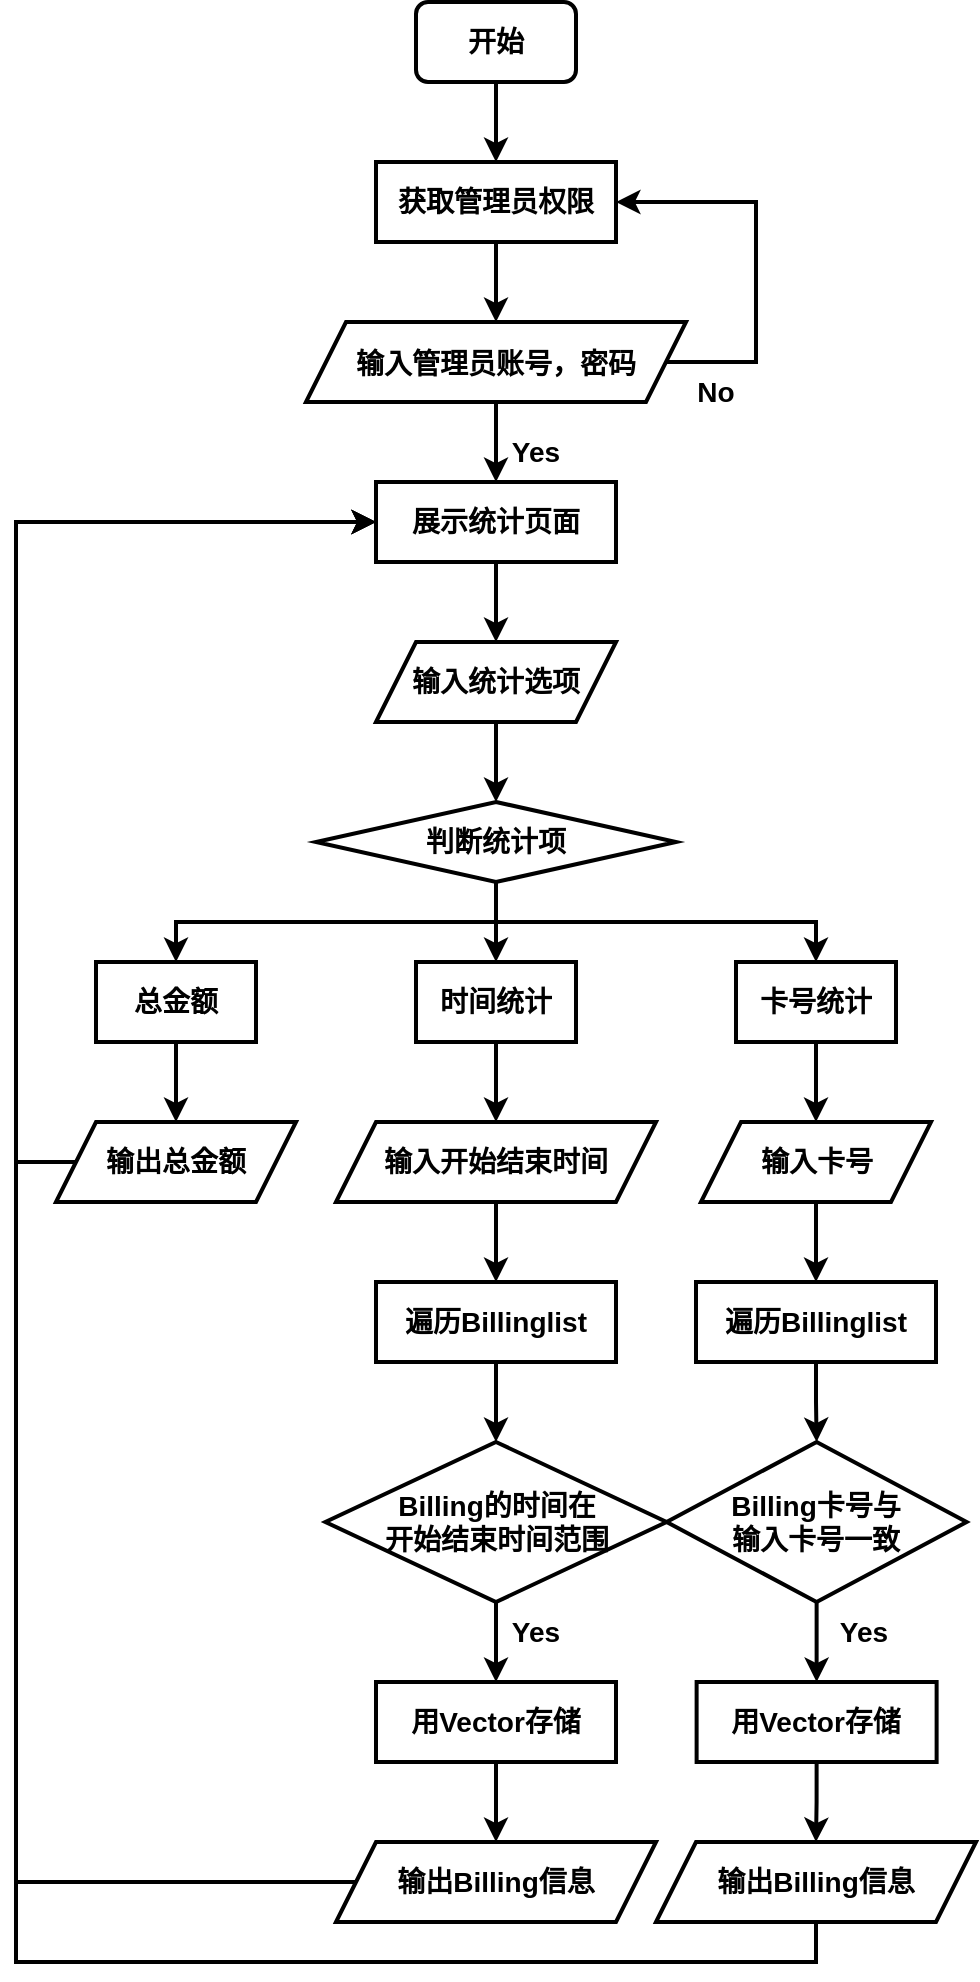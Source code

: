 <mxfile version="20.8.16" type="device"><diagram name="第 1 页" id="CeQbMVg5dc9RkuOh8-An"><mxGraphModel dx="1781" dy="717" grid="1" gridSize="10" guides="1" tooltips="1" connect="1" arrows="1" fold="1" page="1" pageScale="1" pageWidth="827" pageHeight="1169" math="0" shadow="0"><root><mxCell id="0"/><mxCell id="1" parent="0"/><mxCell id="ypE4MvQMPz1TO0BnsyXC-4" style="edgeStyle=orthogonalEdgeStyle;rounded=0;orthogonalLoop=1;jettySize=auto;html=1;exitX=0.5;exitY=1;exitDx=0;exitDy=0;fontSize=15;strokeWidth=2;" edge="1" parent="1" source="ypE4MvQMPz1TO0BnsyXC-1" target="ypE4MvQMPz1TO0BnsyXC-2"><mxGeometry relative="1" as="geometry"/></mxCell><mxCell id="ypE4MvQMPz1TO0BnsyXC-1" value="&lt;b&gt;&lt;font style=&quot;font-size: 14px;&quot;&gt;开始&lt;/font&gt;&lt;/b&gt;" style="rounded=1;whiteSpace=wrap;html=1;strokeWidth=2;" vertex="1" parent="1"><mxGeometry x="160" y="40" width="80" height="40" as="geometry"/></mxCell><mxCell id="ypE4MvQMPz1TO0BnsyXC-7" style="edgeStyle=orthogonalEdgeStyle;rounded=0;orthogonalLoop=1;jettySize=auto;html=1;exitX=0.5;exitY=1;exitDx=0;exitDy=0;strokeWidth=2;fontSize=14;" edge="1" parent="1" source="ypE4MvQMPz1TO0BnsyXC-2" target="ypE4MvQMPz1TO0BnsyXC-6"><mxGeometry relative="1" as="geometry"/></mxCell><mxCell id="ypE4MvQMPz1TO0BnsyXC-2" value="&lt;b&gt;&lt;font style=&quot;font-size: 14px;&quot;&gt;获取管理员权限&lt;/font&gt;&lt;/b&gt;" style="rounded=0;whiteSpace=wrap;html=1;strokeWidth=2;" vertex="1" parent="1"><mxGeometry x="140" y="120" width="120" height="40" as="geometry"/></mxCell><mxCell id="ypE4MvQMPz1TO0BnsyXC-8" style="edgeStyle=orthogonalEdgeStyle;rounded=0;orthogonalLoop=1;jettySize=auto;html=1;exitX=1;exitY=0.5;exitDx=0;exitDy=0;entryX=1;entryY=0.5;entryDx=0;entryDy=0;strokeWidth=2;fontSize=14;" edge="1" parent="1" source="ypE4MvQMPz1TO0BnsyXC-6" target="ypE4MvQMPz1TO0BnsyXC-2"><mxGeometry relative="1" as="geometry"><Array as="points"><mxPoint x="330" y="220"/><mxPoint x="330" y="140"/></Array></mxGeometry></mxCell><mxCell id="ypE4MvQMPz1TO0BnsyXC-10" style="edgeStyle=orthogonalEdgeStyle;rounded=0;orthogonalLoop=1;jettySize=auto;html=1;exitX=0.5;exitY=1;exitDx=0;exitDy=0;strokeWidth=2;fontSize=14;" edge="1" parent="1" source="ypE4MvQMPz1TO0BnsyXC-6" target="ypE4MvQMPz1TO0BnsyXC-9"><mxGeometry relative="1" as="geometry"/></mxCell><mxCell id="ypE4MvQMPz1TO0BnsyXC-6" value="&lt;b&gt;&lt;font style=&quot;font-size: 14px;&quot;&gt;输入管理员账号，密码&lt;/font&gt;&lt;/b&gt;" style="shape=parallelogram;perimeter=parallelogramPerimeter;whiteSpace=wrap;html=1;fixedSize=1;strokeWidth=2;fontSize=15;" vertex="1" parent="1"><mxGeometry x="105" y="200" width="190" height="40" as="geometry"/></mxCell><mxCell id="ypE4MvQMPz1TO0BnsyXC-13" style="edgeStyle=orthogonalEdgeStyle;rounded=0;orthogonalLoop=1;jettySize=auto;html=1;exitX=0.5;exitY=1;exitDx=0;exitDy=0;strokeWidth=2;fontSize=14;" edge="1" parent="1" source="ypE4MvQMPz1TO0BnsyXC-9" target="ypE4MvQMPz1TO0BnsyXC-11"><mxGeometry relative="1" as="geometry"/></mxCell><mxCell id="ypE4MvQMPz1TO0BnsyXC-9" value="&lt;b&gt;展示统计页面&lt;/b&gt;" style="rounded=0;whiteSpace=wrap;html=1;strokeWidth=2;fontSize=14;" vertex="1" parent="1"><mxGeometry x="140" y="280" width="120" height="40" as="geometry"/></mxCell><mxCell id="ypE4MvQMPz1TO0BnsyXC-15" style="edgeStyle=orthogonalEdgeStyle;rounded=0;orthogonalLoop=1;jettySize=auto;html=1;exitX=0.5;exitY=1;exitDx=0;exitDy=0;entryX=0.5;entryY=0;entryDx=0;entryDy=0;strokeWidth=2;fontSize=14;" edge="1" parent="1" source="ypE4MvQMPz1TO0BnsyXC-11" target="ypE4MvQMPz1TO0BnsyXC-14"><mxGeometry relative="1" as="geometry"/></mxCell><mxCell id="ypE4MvQMPz1TO0BnsyXC-11" value="&lt;b&gt;输入统计选项&lt;/b&gt;" style="shape=parallelogram;perimeter=parallelogramPerimeter;whiteSpace=wrap;html=1;fixedSize=1;strokeWidth=2;fontSize=14;" vertex="1" parent="1"><mxGeometry x="140" y="360" width="120" height="40" as="geometry"/></mxCell><mxCell id="ypE4MvQMPz1TO0BnsyXC-19" style="edgeStyle=orthogonalEdgeStyle;rounded=0;orthogonalLoop=1;jettySize=auto;html=1;exitX=0.5;exitY=1;exitDx=0;exitDy=0;entryX=0.5;entryY=0;entryDx=0;entryDy=0;strokeWidth=2;fontSize=14;" edge="1" parent="1" source="ypE4MvQMPz1TO0BnsyXC-14" target="ypE4MvQMPz1TO0BnsyXC-18"><mxGeometry relative="1" as="geometry"/></mxCell><mxCell id="ypE4MvQMPz1TO0BnsyXC-20" style="edgeStyle=orthogonalEdgeStyle;rounded=0;orthogonalLoop=1;jettySize=auto;html=1;exitX=0.5;exitY=1;exitDx=0;exitDy=0;entryX=0.5;entryY=0;entryDx=0;entryDy=0;strokeWidth=2;fontSize=14;" edge="1" parent="1" source="ypE4MvQMPz1TO0BnsyXC-14" target="ypE4MvQMPz1TO0BnsyXC-17"><mxGeometry relative="1" as="geometry"/></mxCell><mxCell id="ypE4MvQMPz1TO0BnsyXC-21" style="edgeStyle=orthogonalEdgeStyle;rounded=0;orthogonalLoop=1;jettySize=auto;html=1;exitX=0.5;exitY=1;exitDx=0;exitDy=0;entryX=0.5;entryY=0;entryDx=0;entryDy=0;strokeWidth=2;fontSize=14;" edge="1" parent="1" source="ypE4MvQMPz1TO0BnsyXC-14" target="ypE4MvQMPz1TO0BnsyXC-16"><mxGeometry relative="1" as="geometry"/></mxCell><mxCell id="ypE4MvQMPz1TO0BnsyXC-14" value="&lt;b&gt;判断统计项&lt;/b&gt;" style="rhombus;whiteSpace=wrap;html=1;strokeWidth=2;fontSize=14;" vertex="1" parent="1"><mxGeometry x="110" y="440" width="180" height="40" as="geometry"/></mxCell><mxCell id="ypE4MvQMPz1TO0BnsyXC-29" style="edgeStyle=orthogonalEdgeStyle;rounded=0;orthogonalLoop=1;jettySize=auto;html=1;exitX=0.5;exitY=1;exitDx=0;exitDy=0;entryX=0.5;entryY=0;entryDx=0;entryDy=0;strokeWidth=2;fontSize=14;" edge="1" parent="1" source="ypE4MvQMPz1TO0BnsyXC-16" target="ypE4MvQMPz1TO0BnsyXC-27"><mxGeometry relative="1" as="geometry"/></mxCell><mxCell id="ypE4MvQMPz1TO0BnsyXC-16" value="&lt;b&gt;时间统计&lt;/b&gt;" style="rounded=0;whiteSpace=wrap;html=1;strokeWidth=2;fontSize=14;" vertex="1" parent="1"><mxGeometry x="160" y="520" width="80" height="40" as="geometry"/></mxCell><mxCell id="ypE4MvQMPz1TO0BnsyXC-43" style="edgeStyle=orthogonalEdgeStyle;rounded=0;orthogonalLoop=1;jettySize=auto;html=1;exitX=0.5;exitY=1;exitDx=0;exitDy=0;strokeWidth=2;fontSize=14;" edge="1" parent="1" source="ypE4MvQMPz1TO0BnsyXC-17" target="ypE4MvQMPz1TO0BnsyXC-37"><mxGeometry relative="1" as="geometry"/></mxCell><mxCell id="ypE4MvQMPz1TO0BnsyXC-17" value="&lt;b&gt;卡号统计&lt;/b&gt;" style="rounded=0;whiteSpace=wrap;html=1;strokeWidth=2;fontSize=14;" vertex="1" parent="1"><mxGeometry x="320" y="520" width="80" height="40" as="geometry"/></mxCell><mxCell id="ypE4MvQMPz1TO0BnsyXC-24" style="edgeStyle=orthogonalEdgeStyle;rounded=0;orthogonalLoop=1;jettySize=auto;html=1;exitX=0.5;exitY=1;exitDx=0;exitDy=0;strokeWidth=2;fontSize=14;" edge="1" parent="1" source="ypE4MvQMPz1TO0BnsyXC-18" target="ypE4MvQMPz1TO0BnsyXC-23"><mxGeometry relative="1" as="geometry"/></mxCell><mxCell id="ypE4MvQMPz1TO0BnsyXC-18" value="&lt;b&gt;总金额&lt;/b&gt;" style="rounded=0;whiteSpace=wrap;html=1;strokeWidth=2;fontSize=14;" vertex="1" parent="1"><mxGeometry y="520" width="80" height="40" as="geometry"/></mxCell><mxCell id="ypE4MvQMPz1TO0BnsyXC-32" style="edgeStyle=orthogonalEdgeStyle;rounded=0;orthogonalLoop=1;jettySize=auto;html=1;exitX=0.5;exitY=1;exitDx=0;exitDy=0;strokeWidth=2;fontSize=14;" edge="1" parent="1" source="ypE4MvQMPz1TO0BnsyXC-22" target="ypE4MvQMPz1TO0BnsyXC-31"><mxGeometry relative="1" as="geometry"/></mxCell><mxCell id="ypE4MvQMPz1TO0BnsyXC-22" value="&lt;b&gt;遍历Billinglist&lt;/b&gt;" style="rounded=0;whiteSpace=wrap;html=1;strokeWidth=2;fontSize=14;" vertex="1" parent="1"><mxGeometry x="140" y="680" width="120" height="40" as="geometry"/></mxCell><mxCell id="ypE4MvQMPz1TO0BnsyXC-51" style="edgeStyle=orthogonalEdgeStyle;rounded=0;orthogonalLoop=1;jettySize=auto;html=1;exitX=0;exitY=0.5;exitDx=0;exitDy=0;strokeWidth=2;fontSize=14;entryX=0;entryY=0.5;entryDx=0;entryDy=0;" edge="1" parent="1" source="ypE4MvQMPz1TO0BnsyXC-23" target="ypE4MvQMPz1TO0BnsyXC-9"><mxGeometry relative="1" as="geometry"><mxPoint x="40" y="290" as="targetPoint"/><Array as="points"><mxPoint x="-40" y="620"/><mxPoint x="-40" y="300"/></Array></mxGeometry></mxCell><mxCell id="ypE4MvQMPz1TO0BnsyXC-23" value="&lt;b&gt;输出总金额&lt;/b&gt;" style="shape=parallelogram;perimeter=parallelogramPerimeter;whiteSpace=wrap;html=1;fixedSize=1;strokeWidth=2;fontSize=14;" vertex="1" parent="1"><mxGeometry x="-20" y="600" width="120" height="40" as="geometry"/></mxCell><mxCell id="ypE4MvQMPz1TO0BnsyXC-30" style="edgeStyle=orthogonalEdgeStyle;rounded=0;orthogonalLoop=1;jettySize=auto;html=1;exitX=0.5;exitY=1;exitDx=0;exitDy=0;strokeWidth=2;fontSize=14;" edge="1" parent="1" source="ypE4MvQMPz1TO0BnsyXC-27" target="ypE4MvQMPz1TO0BnsyXC-22"><mxGeometry relative="1" as="geometry"/></mxCell><mxCell id="ypE4MvQMPz1TO0BnsyXC-27" value="&lt;b&gt;输入开始结束时间&lt;/b&gt;" style="shape=parallelogram;perimeter=parallelogramPerimeter;whiteSpace=wrap;html=1;fixedSize=1;strokeWidth=2;fontSize=14;" vertex="1" parent="1"><mxGeometry x="120" y="600" width="160" height="40" as="geometry"/></mxCell><mxCell id="ypE4MvQMPz1TO0BnsyXC-34" style="edgeStyle=orthogonalEdgeStyle;rounded=0;orthogonalLoop=1;jettySize=auto;html=1;exitX=0.5;exitY=1;exitDx=0;exitDy=0;strokeWidth=2;fontSize=14;" edge="1" parent="1" source="ypE4MvQMPz1TO0BnsyXC-31" target="ypE4MvQMPz1TO0BnsyXC-33"><mxGeometry relative="1" as="geometry"/></mxCell><mxCell id="ypE4MvQMPz1TO0BnsyXC-31" value="&lt;b&gt;Billing的时间在&lt;br&gt;开始结束时间范围&lt;/b&gt;" style="rhombus;whiteSpace=wrap;html=1;strokeWidth=2;fontSize=14;" vertex="1" parent="1"><mxGeometry x="114.69" y="760" width="170.62" height="80" as="geometry"/></mxCell><mxCell id="ypE4MvQMPz1TO0BnsyXC-40" style="edgeStyle=orthogonalEdgeStyle;rounded=0;orthogonalLoop=1;jettySize=auto;html=1;exitX=0.5;exitY=1;exitDx=0;exitDy=0;strokeWidth=2;fontSize=14;" edge="1" parent="1" source="ypE4MvQMPz1TO0BnsyXC-33" target="ypE4MvQMPz1TO0BnsyXC-36"><mxGeometry relative="1" as="geometry"/></mxCell><mxCell id="ypE4MvQMPz1TO0BnsyXC-33" value="&lt;b&gt;用Vector存储&lt;/b&gt;" style="rounded=0;whiteSpace=wrap;html=1;strokeWidth=2;fontSize=14;" vertex="1" parent="1"><mxGeometry x="140" y="880" width="120" height="40" as="geometry"/></mxCell><mxCell id="ypE4MvQMPz1TO0BnsyXC-52" style="edgeStyle=orthogonalEdgeStyle;rounded=0;orthogonalLoop=1;jettySize=auto;html=1;exitX=0;exitY=0.5;exitDx=0;exitDy=0;strokeWidth=2;fontSize=14;" edge="1" parent="1" source="ypE4MvQMPz1TO0BnsyXC-36"><mxGeometry relative="1" as="geometry"><mxPoint x="140" y="300" as="targetPoint"/><Array as="points"><mxPoint x="-40" y="980"/><mxPoint x="-40" y="300"/></Array></mxGeometry></mxCell><mxCell id="ypE4MvQMPz1TO0BnsyXC-36" value="&lt;b&gt;输出Billing信息&lt;/b&gt;" style="shape=parallelogram;perimeter=parallelogramPerimeter;whiteSpace=wrap;html=1;fixedSize=1;strokeWidth=2;fontSize=14;" vertex="1" parent="1"><mxGeometry x="120" y="960" width="160" height="40" as="geometry"/></mxCell><mxCell id="ypE4MvQMPz1TO0BnsyXC-44" style="edgeStyle=orthogonalEdgeStyle;rounded=0;orthogonalLoop=1;jettySize=auto;html=1;exitX=0.5;exitY=1;exitDx=0;exitDy=0;strokeWidth=2;fontSize=14;" edge="1" parent="1" source="ypE4MvQMPz1TO0BnsyXC-37" target="ypE4MvQMPz1TO0BnsyXC-38"><mxGeometry relative="1" as="geometry"/></mxCell><mxCell id="ypE4MvQMPz1TO0BnsyXC-37" value="&lt;b&gt;输入卡号&lt;/b&gt;" style="shape=parallelogram;perimeter=parallelogramPerimeter;whiteSpace=wrap;html=1;fixedSize=1;strokeWidth=2;fontSize=14;" vertex="1" parent="1"><mxGeometry x="302.5" y="600" width="115" height="40" as="geometry"/></mxCell><mxCell id="ypE4MvQMPz1TO0BnsyXC-45" style="edgeStyle=orthogonalEdgeStyle;rounded=0;orthogonalLoop=1;jettySize=auto;html=1;exitX=0.5;exitY=1;exitDx=0;exitDy=0;entryX=0.5;entryY=0;entryDx=0;entryDy=0;strokeWidth=2;fontSize=14;" edge="1" parent="1" source="ypE4MvQMPz1TO0BnsyXC-38" target="ypE4MvQMPz1TO0BnsyXC-39"><mxGeometry relative="1" as="geometry"/></mxCell><mxCell id="ypE4MvQMPz1TO0BnsyXC-38" value="&lt;b&gt;遍历Billinglist&lt;/b&gt;" style="rounded=0;whiteSpace=wrap;html=1;strokeWidth=2;fontSize=14;" vertex="1" parent="1"><mxGeometry x="300" y="680" width="120" height="40" as="geometry"/></mxCell><mxCell id="ypE4MvQMPz1TO0BnsyXC-46" style="edgeStyle=orthogonalEdgeStyle;rounded=0;orthogonalLoop=1;jettySize=auto;html=1;exitX=0.5;exitY=1;exitDx=0;exitDy=0;strokeWidth=2;fontSize=14;" edge="1" parent="1" source="ypE4MvQMPz1TO0BnsyXC-39" target="ypE4MvQMPz1TO0BnsyXC-41"><mxGeometry relative="1" as="geometry"/></mxCell><mxCell id="ypE4MvQMPz1TO0BnsyXC-39" value="&lt;b&gt;Billing卡号与&lt;br&gt;输入卡号一致&lt;/b&gt;" style="rhombus;whiteSpace=wrap;html=1;strokeWidth=2;fontSize=14;" vertex="1" parent="1"><mxGeometry x="285.31" y="760" width="150" height="80" as="geometry"/></mxCell><mxCell id="ypE4MvQMPz1TO0BnsyXC-47" style="edgeStyle=orthogonalEdgeStyle;rounded=0;orthogonalLoop=1;jettySize=auto;html=1;exitX=0.5;exitY=1;exitDx=0;exitDy=0;strokeWidth=2;fontSize=14;" edge="1" parent="1" source="ypE4MvQMPz1TO0BnsyXC-41" target="ypE4MvQMPz1TO0BnsyXC-42"><mxGeometry relative="1" as="geometry"/></mxCell><mxCell id="ypE4MvQMPz1TO0BnsyXC-41" value="&lt;b&gt;用Vector存储&lt;/b&gt;" style="rounded=0;whiteSpace=wrap;html=1;strokeWidth=2;fontSize=14;" vertex="1" parent="1"><mxGeometry x="300.31" y="880" width="120" height="40" as="geometry"/></mxCell><mxCell id="ypE4MvQMPz1TO0BnsyXC-54" style="edgeStyle=orthogonalEdgeStyle;rounded=0;orthogonalLoop=1;jettySize=auto;html=1;exitX=0.5;exitY=1;exitDx=0;exitDy=0;strokeWidth=2;fontSize=14;entryX=0;entryY=0.5;entryDx=0;entryDy=0;" edge="1" parent="1" source="ypE4MvQMPz1TO0BnsyXC-42" target="ypE4MvQMPz1TO0BnsyXC-9"><mxGeometry relative="1" as="geometry"><mxPoint x="-40" y="360" as="targetPoint"/><Array as="points"><mxPoint x="360" y="1020"/><mxPoint x="-40" y="1020"/><mxPoint x="-40" y="300"/></Array></mxGeometry></mxCell><mxCell id="ypE4MvQMPz1TO0BnsyXC-42" value="&lt;b&gt;输出Billing信息&lt;/b&gt;" style="shape=parallelogram;perimeter=parallelogramPerimeter;whiteSpace=wrap;html=1;fixedSize=1;strokeWidth=2;fontSize=14;" vertex="1" parent="1"><mxGeometry x="280" y="960" width="160" height="40" as="geometry"/></mxCell><mxCell id="ypE4MvQMPz1TO0BnsyXC-55" value="&lt;b&gt;No&lt;/b&gt;" style="text;html=1;strokeColor=none;fillColor=none;align=center;verticalAlign=middle;whiteSpace=wrap;rounded=0;fontSize=14;" vertex="1" parent="1"><mxGeometry x="280" y="220" width="60" height="30" as="geometry"/></mxCell><mxCell id="ypE4MvQMPz1TO0BnsyXC-56" value="&lt;b&gt;Yes&lt;/b&gt;" style="text;html=1;strokeColor=none;fillColor=none;align=center;verticalAlign=middle;whiteSpace=wrap;rounded=0;fontSize=14;" vertex="1" parent="1"><mxGeometry x="190" y="250" width="60" height="30" as="geometry"/></mxCell><mxCell id="ypE4MvQMPz1TO0BnsyXC-57" value="&lt;b&gt;Yes&lt;/b&gt;" style="text;html=1;strokeColor=none;fillColor=none;align=center;verticalAlign=middle;whiteSpace=wrap;rounded=0;fontSize=14;" vertex="1" parent="1"><mxGeometry x="190" y="840" width="60" height="30" as="geometry"/></mxCell><mxCell id="ypE4MvQMPz1TO0BnsyXC-58" value="&lt;b&gt;Yes&lt;/b&gt;" style="text;html=1;strokeColor=none;fillColor=none;align=center;verticalAlign=middle;whiteSpace=wrap;rounded=0;fontSize=14;" vertex="1" parent="1"><mxGeometry x="354" y="840" width="60" height="30" as="geometry"/></mxCell></root></mxGraphModel></diagram></mxfile>